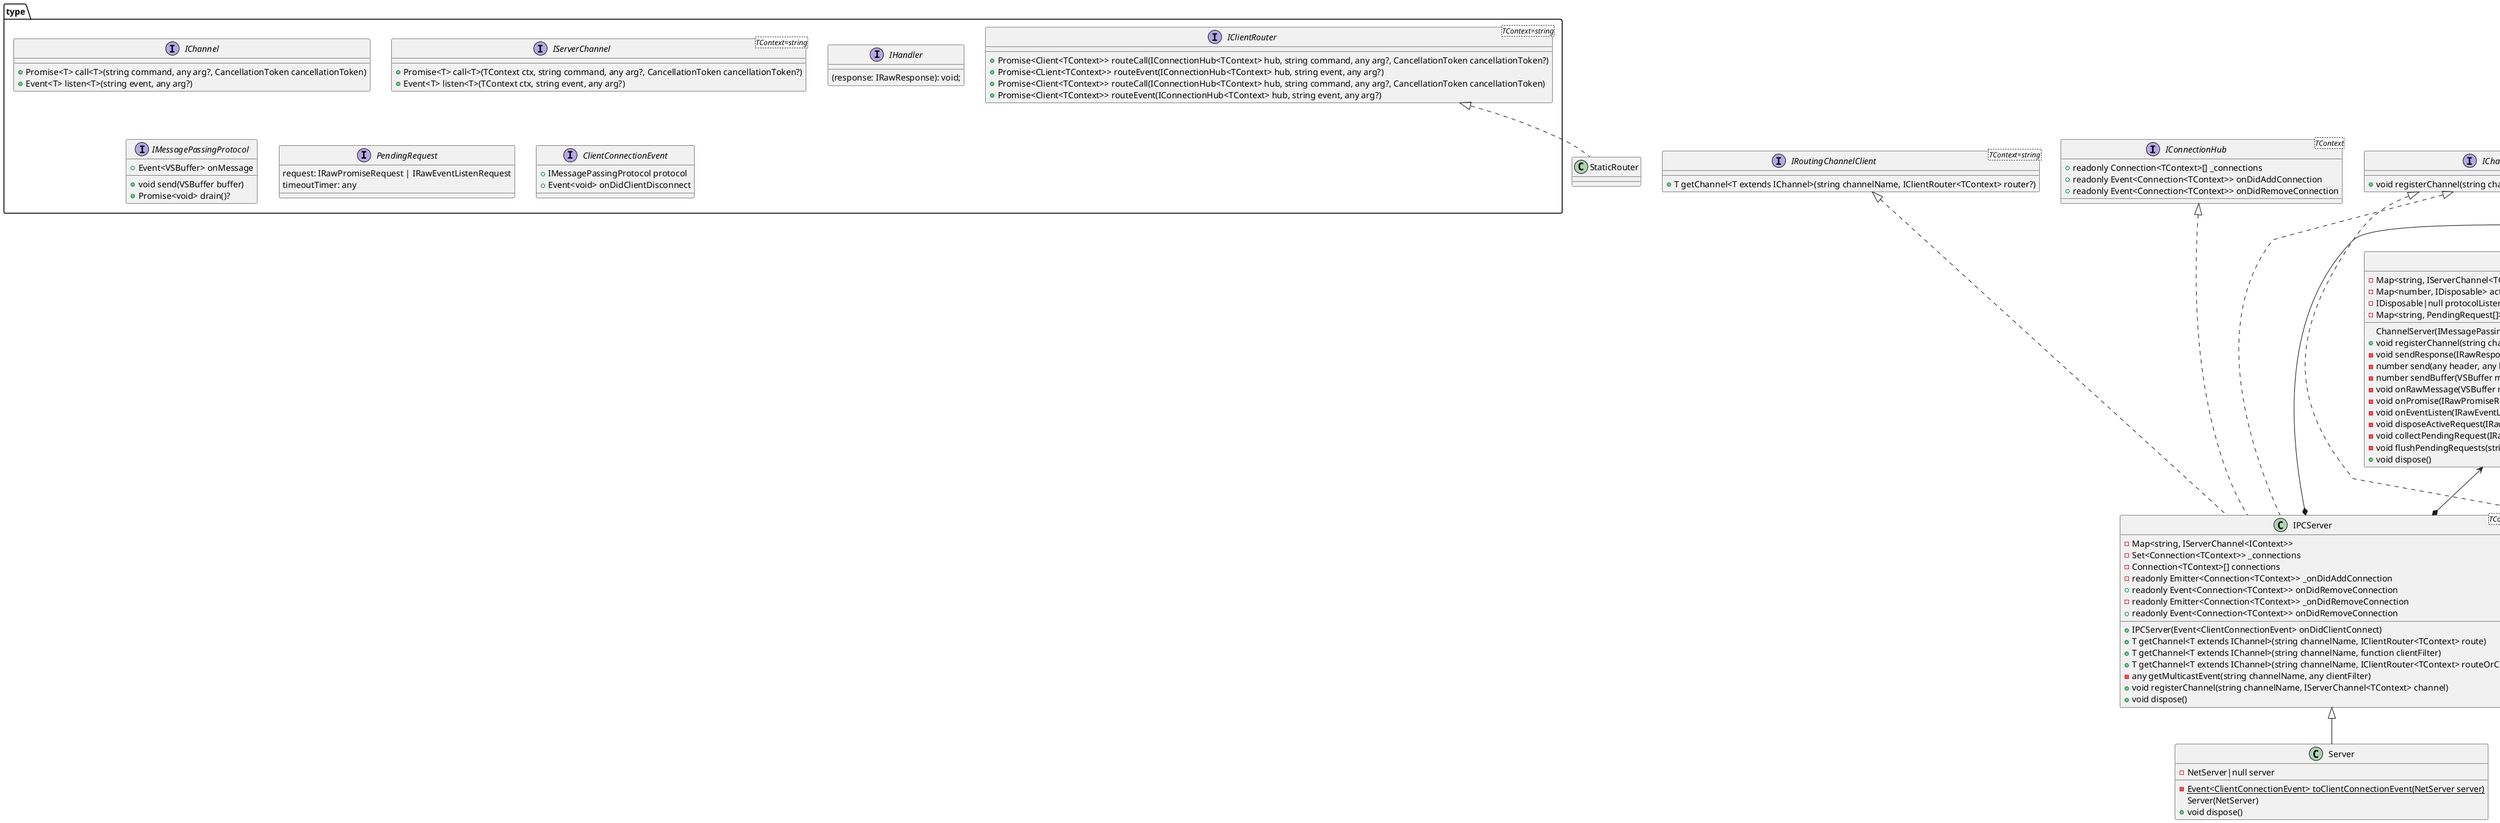 @startuml IPC
    interface IDisposable {}
    ' An `IChannel` is an abstraction over a collection of commands
    ' You can `call` several commands on a channel, each taking at
    ' most one single argument. A `call` always returns a promise
    ' with at most one single return value.
    interface type.IChannel{
        + Promise<T> call<T>(string command, any arg?, CancellationToken cancellationToken)
        + Event<T> listen<T>(string event, any arg?)
    }
    ' counterpart：某人的counter part是指与他有相似职位的人；某物的counter part是指与它有相似功能的物
    ' An `IServerChannel` is the counter part to `IChannel`,on the server-side.
    interface type.IServerChannel<TContext=string>{
        + Promise<T> call<T>(TContext ctx, string command, any arg?, CancellationToken cancellationToken?)
        + Event<T> listen<T>(TContext ctx, string event, any arg?)
    }
    interface type.IHandler {
        (response: IRawResponse): void;
    }
    interface type.IMessagePassingProtocol {
        + void send(VSBuffer buffer)
        + Promise<void> drain()?
        + Event<VSBuffer> onMessage
    }
    ' An `IClientRouter` is responsible for routing calls to specific channels, 
    ' in scenarios in which there are multiple possible channels (each from a separate client) to pick from
    interface type.IClientRouter<TContext=string>{
        + Promise<Client<TContext>> routeCall(IConnectionHub<TContext> hub, string command, any arg?, CancellationToken cancellationToken?)
        + Promise<CLient<TContext>> routeEvent(IConnectionHub<TContext> hub, string event, any arg?)
    }
    ' An `IChannelServer` hosts a collection of  You are able to register channels onto it, provided a channel name.
    interface IChannelServer<TContext = string> {
        + void registerChannel(string channelName, IServerChannel<TContext> channel)
    }
    ' An `IChannelClient` has access to a collection of  You are able to get those channels, given their channel name.
    interface IChannelClient {
        + T getChannel<T extends IChannel>(string channelName)
    }
    interface Client<TContext> {
        + readonly TContext ctx
    }
    interface IConnectionHub<TContext> {
        + readonly Connection<TContext>[] _connections
        + readonly Event<Connection<TContext>> onDidAddConnection
        + readonly Event<Connection<TContext>> onDidRemoveConnection
    }
    ' An `IClientRouter` is responsible for routing calls to specific channels
    ' in scenarios in which there are multiple possible channels (each from a separate client) to pick from.
    interface type.IClientRouter<TContext=string> {
        + Promise<Client<TContext>> routeCall(IConnectionHub<TContext> hub, string command, any arg?, CancellationToken cancellationToken)
        + Promise<Client<TContext>> routeEvent(IConnectionHub<TContext> hub, string event, any arg?)
    }
    ' Similar to the `IChannelClient`, you can get channels from this
    ' collection of  The difference being that in the
    ' `IRoutingChannelClient`, there are multiple clients providing
    ' the same channel. You'll need to pass in an `IClientRouter` in
    ' order to pick the right one
    interface IRoutingChannelClient<TContext=string> {
        + T getChannel<T extends IChannel>(string channelName, IClientRouter<TContext> router?)
    }
    interface IReader {
        + VSBuffer read(number bytes)
    }
    interface IWriter {
        + void write(VSBuffer buffer)
    }
    class BufferReader {
        - muber pos
        BufferReader(VSBuffer buffer)
        + VSBuffer read(number bytes)
    }
    class BufferWriter {
        - VSBuffer[] buffers
        + VSBuffer buffer()
        + void write(VSBuffer buffer)
    }
    interface type.PendingRequest {
        request: IRawPromiseRequest | IRawEventListenRequest
        timeoutTimer: any
    }
    class ChannelServer<TContext=string> {
        - Map<string, IServerChannel<TContext>> channels
        - Map<number, IDisposable> activeRequests
        - IDisposable|null protocolListener
        - Map<string, PendingRequest[]> pendingRequests
        ChannelServer(IMessagePassingProtocol protocol, TContext ctx, IIPCLogger|null logger, number timeoutDelay)
        + void registerChannel(string channelName, IServerChannel<TContext> channel)
        - void sendResponse(IRawResponse response)
        - number send(any header, any body)
        - number sendBuffer(VSBuffer message)
        - void onRawMessage(VSBuffer message)
        - void onPromise(IRawPromiseRequest request)
        - void onEventListen(IRawEventListenRequest request)
        - void disposeActiveRequest(IRawRequest request)
        - void collectPendingRequest(IRawPromiseRequest|IRawEventListenRequest request)
        - void flushPendingRequests(string channelName)
        + void dispose()
    }
    interface IIPCLogger {
        + void logIncoming(number msgLength, number requestId, RequestInitiator initiator, string str, any data?)
        + void logOutgoing(number msgLength, number requestId, RequestInitiator initiator, string str, any data?)
    }
    class ChannelClient {
        - State state
        - Set<IDisposable> activeRequests
        - Map<number, IHandler> handlers
        - number lastRequestId
        - IDisposable|null protocolListener
        - IIPCLogger|null logger
        - readonly Emitter<void> _onDidInitialize
        ChannelClient(IMessagePassingProtocol protocol, IIPCLogger|null logger)
        + T getChannel<T extends IChannel>(string channelName)
        - Promise<any> requestPromise(string channelName, string name, any arg?, CancellationToken cancellationToken)
        - Event<any> requestEvent(string channelName, string name, any arg?)
        - void sendRequest(IRawRequest request)
        - number send(any header, any body)
        - number sendBuffer(VSBuffer message)
        - void onBuffer(VSBuffer message)
        - void onResponse(IRawResponse response)
        - Promise<void> whenInitialized()
        + void dispose()
    }
    interface type.ClientConnectionEvent {
        + IMessagePassingProtocol protocol
        + Event<void> onDidClientDisconnect
    }
    interface Connection<TContext> {
        + readonly ChannelServer<TContext> channelServer
        + readonly ChannelClient channelClient
    }
    ' An `IPCServer` is both a channel server and a routing channel client
    ' As the owner of a protocol, you should extend both this
    ' and the `IPCClient` classes to get IPC implementations for your protocol.
    class IPCServer<TContext = string> {
        - Map<string, IServerChannel<IContext>>
        ' _connections会通过get函数返回connections属性
        - Set<Connection<TContext>> _connections
        - Connection<TContext>[] connections
        - readonly Emitter<Connection<TContext>> _onDidAddConnection
        + readonly Event<Connection<TContext>> onDidRemoveConnection
        - readonly Emitter<Connection<TContext>> _onDidRemoveConnection
        + readonly Event<Connection<TContext>> onDidRemoveConnection
        + IPCServer(Event<ClientConnectionEvent> onDidClientConnect)
        + T getChannel<T extends IChannel>(string channelName, IClientRouter<TContext> route)
        + T getChannel<T extends IChannel>(string channelName, function clientFilter)
        + T getChannel<T extends IChannel>(string channelName, IClientRouter<TContext> routeOrClientFilter)
        - any getMulticastEvent(string channelName, any clientFilter)
        + void registerChannel(string channelName, IServerChannel<TContext> channel)
        + void dispose()
    }
    ' An `IPCClient` is both a channel client and a channel server.
    ' As the owner of a protocol, you should extend both this
    ' and the `IPCClient` classes to get IPC implementations
    ' for your protocol.
    class IPCClient<TContext=string> {
        - ChannelClient channelClient
        - ChannelServer<TContext> channelServer
        IPCClient(IMessagePassingProtocol protocol, TContext ctx, IIPCLogger|null ipcLogger)
        + T getChannel<T extends IChannel>(string channelName)
        + void registerChannel(string channelName, IServerChannel<TContext> channel)
        + void dispose()
    }
    class StaticRouter {

    }
    interface IBaseChannelOptions {
        + boolean disableMarshalling?
    }
    interface IChannelReceiverOptions {

    }
    interface IChannelSenderOptions {
        + unknown context?
        + Map<string, unknown> properties
    }
    class IPCLogger {

    }
    ' 应用
    class Server {
        - {static} Event<ClientConnectionEvent> toClientConnectionEvent(NetServer server)
        - NetServer|null server
        Server(NetServer)
        + void dispose()
    }
    class CClient<TContent=string>{
        + {static} Client<TContext> fromSocket<TContext=string>(ISocket socket, TContext id)
        get Event<void> onClose()
        Client(Protocol|PersistentProtocol protocol, TContext id, IIPCLogger ipcLoger)
        + void dispose()
    }
    IReader <|-- BufferReader
    IWriter <|-- BufferWriter
    IChannelServer <|.. ChannelServer
    IDisposable <|.. ChannelServer
    BufferReader <.. ChannelServer
    BufferWriter <.. ChannelServer
    IChannelClient <|.. ChannelClient
    IDisposable <|.. ChannelClient
    Emitter <--* ChannelClient
    BufferReader <.. ChannelClient
    BufferWriter <.. ChannelClient
    Client <|-- Connection
    IChannelServer <|.. IPCServer
    IRoutingChannelClient <|... IPCServer
    IConnectionHub <|... IPCServer
    IDisposable <|.. IPCServer
    Emitter <---* IPCServer
    ChannelServer <--* IPCServer
    ChannelClient <--* IPCServer
    IChannelClient <|... IPCClient
    IChannelServer <|.. IPCClient
    IDisposable <|.. IPCClient
    ChannelClient <--* IPCClient
    ChannelServer <--* IPCClient
    IClientRouter <|.. StaticRouter
    IBaseChannelOptions <|-- IChannelReceiverOptions
    IBaseChannelOptions <|-- IChannelSenderOptions
    IIPCLogger <|.. IPCLogger
    ' ---------------------------main ---------------------
    IPCServer <|-- Server
    IPCClient <|-- CClient
    together {
        class ChannelClient
        class ChannelServer
    }
    together {
        class IPCServer
        class IPCClient
    }
@enduml
